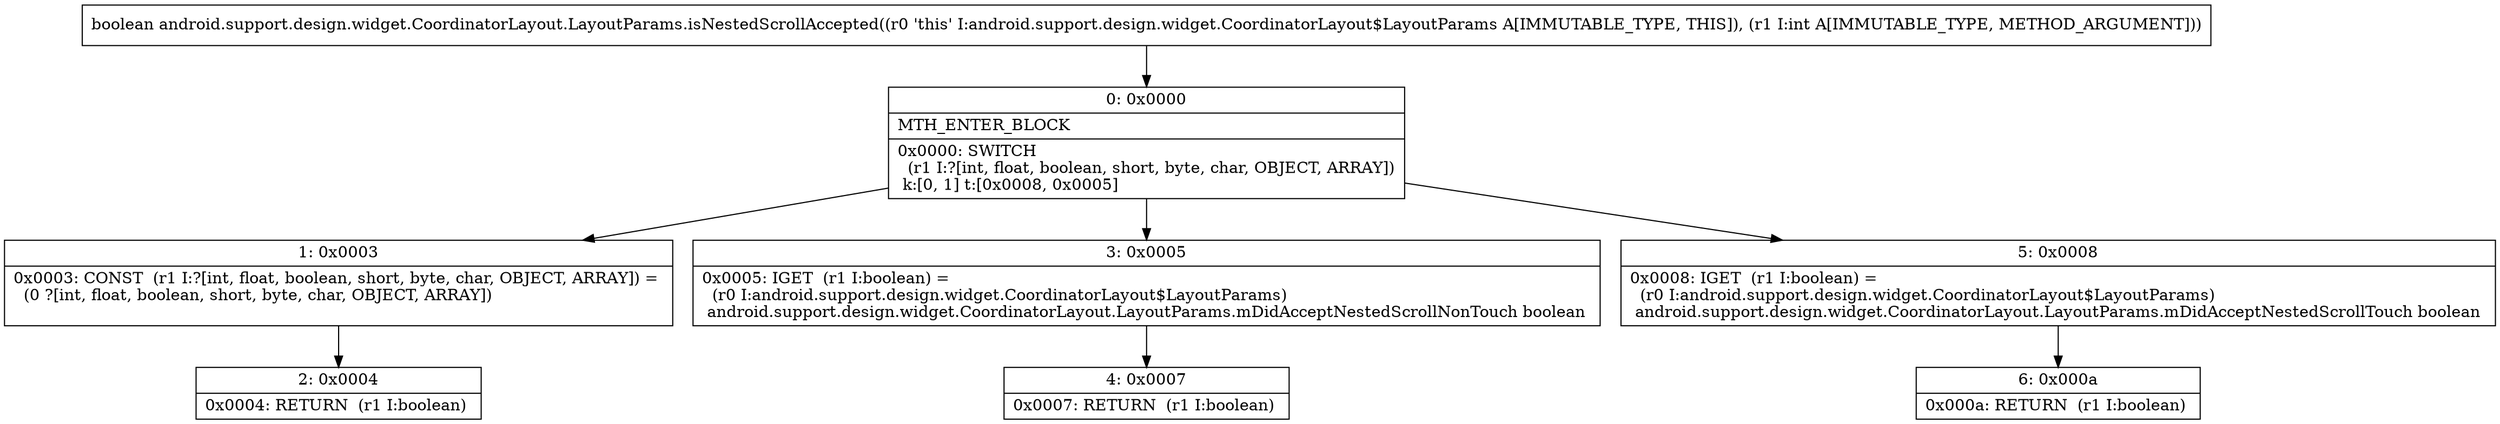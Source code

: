 digraph "CFG forandroid.support.design.widget.CoordinatorLayout.LayoutParams.isNestedScrollAccepted(I)Z" {
Node_0 [shape=record,label="{0\:\ 0x0000|MTH_ENTER_BLOCK\l|0x0000: SWITCH  \l  (r1 I:?[int, float, boolean, short, byte, char, OBJECT, ARRAY])\l k:[0, 1] t:[0x0008, 0x0005] \l}"];
Node_1 [shape=record,label="{1\:\ 0x0003|0x0003: CONST  (r1 I:?[int, float, boolean, short, byte, char, OBJECT, ARRAY]) = \l  (0 ?[int, float, boolean, short, byte, char, OBJECT, ARRAY])\l \l}"];
Node_2 [shape=record,label="{2\:\ 0x0004|0x0004: RETURN  (r1 I:boolean) \l}"];
Node_3 [shape=record,label="{3\:\ 0x0005|0x0005: IGET  (r1 I:boolean) = \l  (r0 I:android.support.design.widget.CoordinatorLayout$LayoutParams)\l android.support.design.widget.CoordinatorLayout.LayoutParams.mDidAcceptNestedScrollNonTouch boolean \l}"];
Node_4 [shape=record,label="{4\:\ 0x0007|0x0007: RETURN  (r1 I:boolean) \l}"];
Node_5 [shape=record,label="{5\:\ 0x0008|0x0008: IGET  (r1 I:boolean) = \l  (r0 I:android.support.design.widget.CoordinatorLayout$LayoutParams)\l android.support.design.widget.CoordinatorLayout.LayoutParams.mDidAcceptNestedScrollTouch boolean \l}"];
Node_6 [shape=record,label="{6\:\ 0x000a|0x000a: RETURN  (r1 I:boolean) \l}"];
MethodNode[shape=record,label="{boolean android.support.design.widget.CoordinatorLayout.LayoutParams.isNestedScrollAccepted((r0 'this' I:android.support.design.widget.CoordinatorLayout$LayoutParams A[IMMUTABLE_TYPE, THIS]), (r1 I:int A[IMMUTABLE_TYPE, METHOD_ARGUMENT])) }"];
MethodNode -> Node_0;
Node_0 -> Node_1;
Node_0 -> Node_3;
Node_0 -> Node_5;
Node_1 -> Node_2;
Node_3 -> Node_4;
Node_5 -> Node_6;
}

